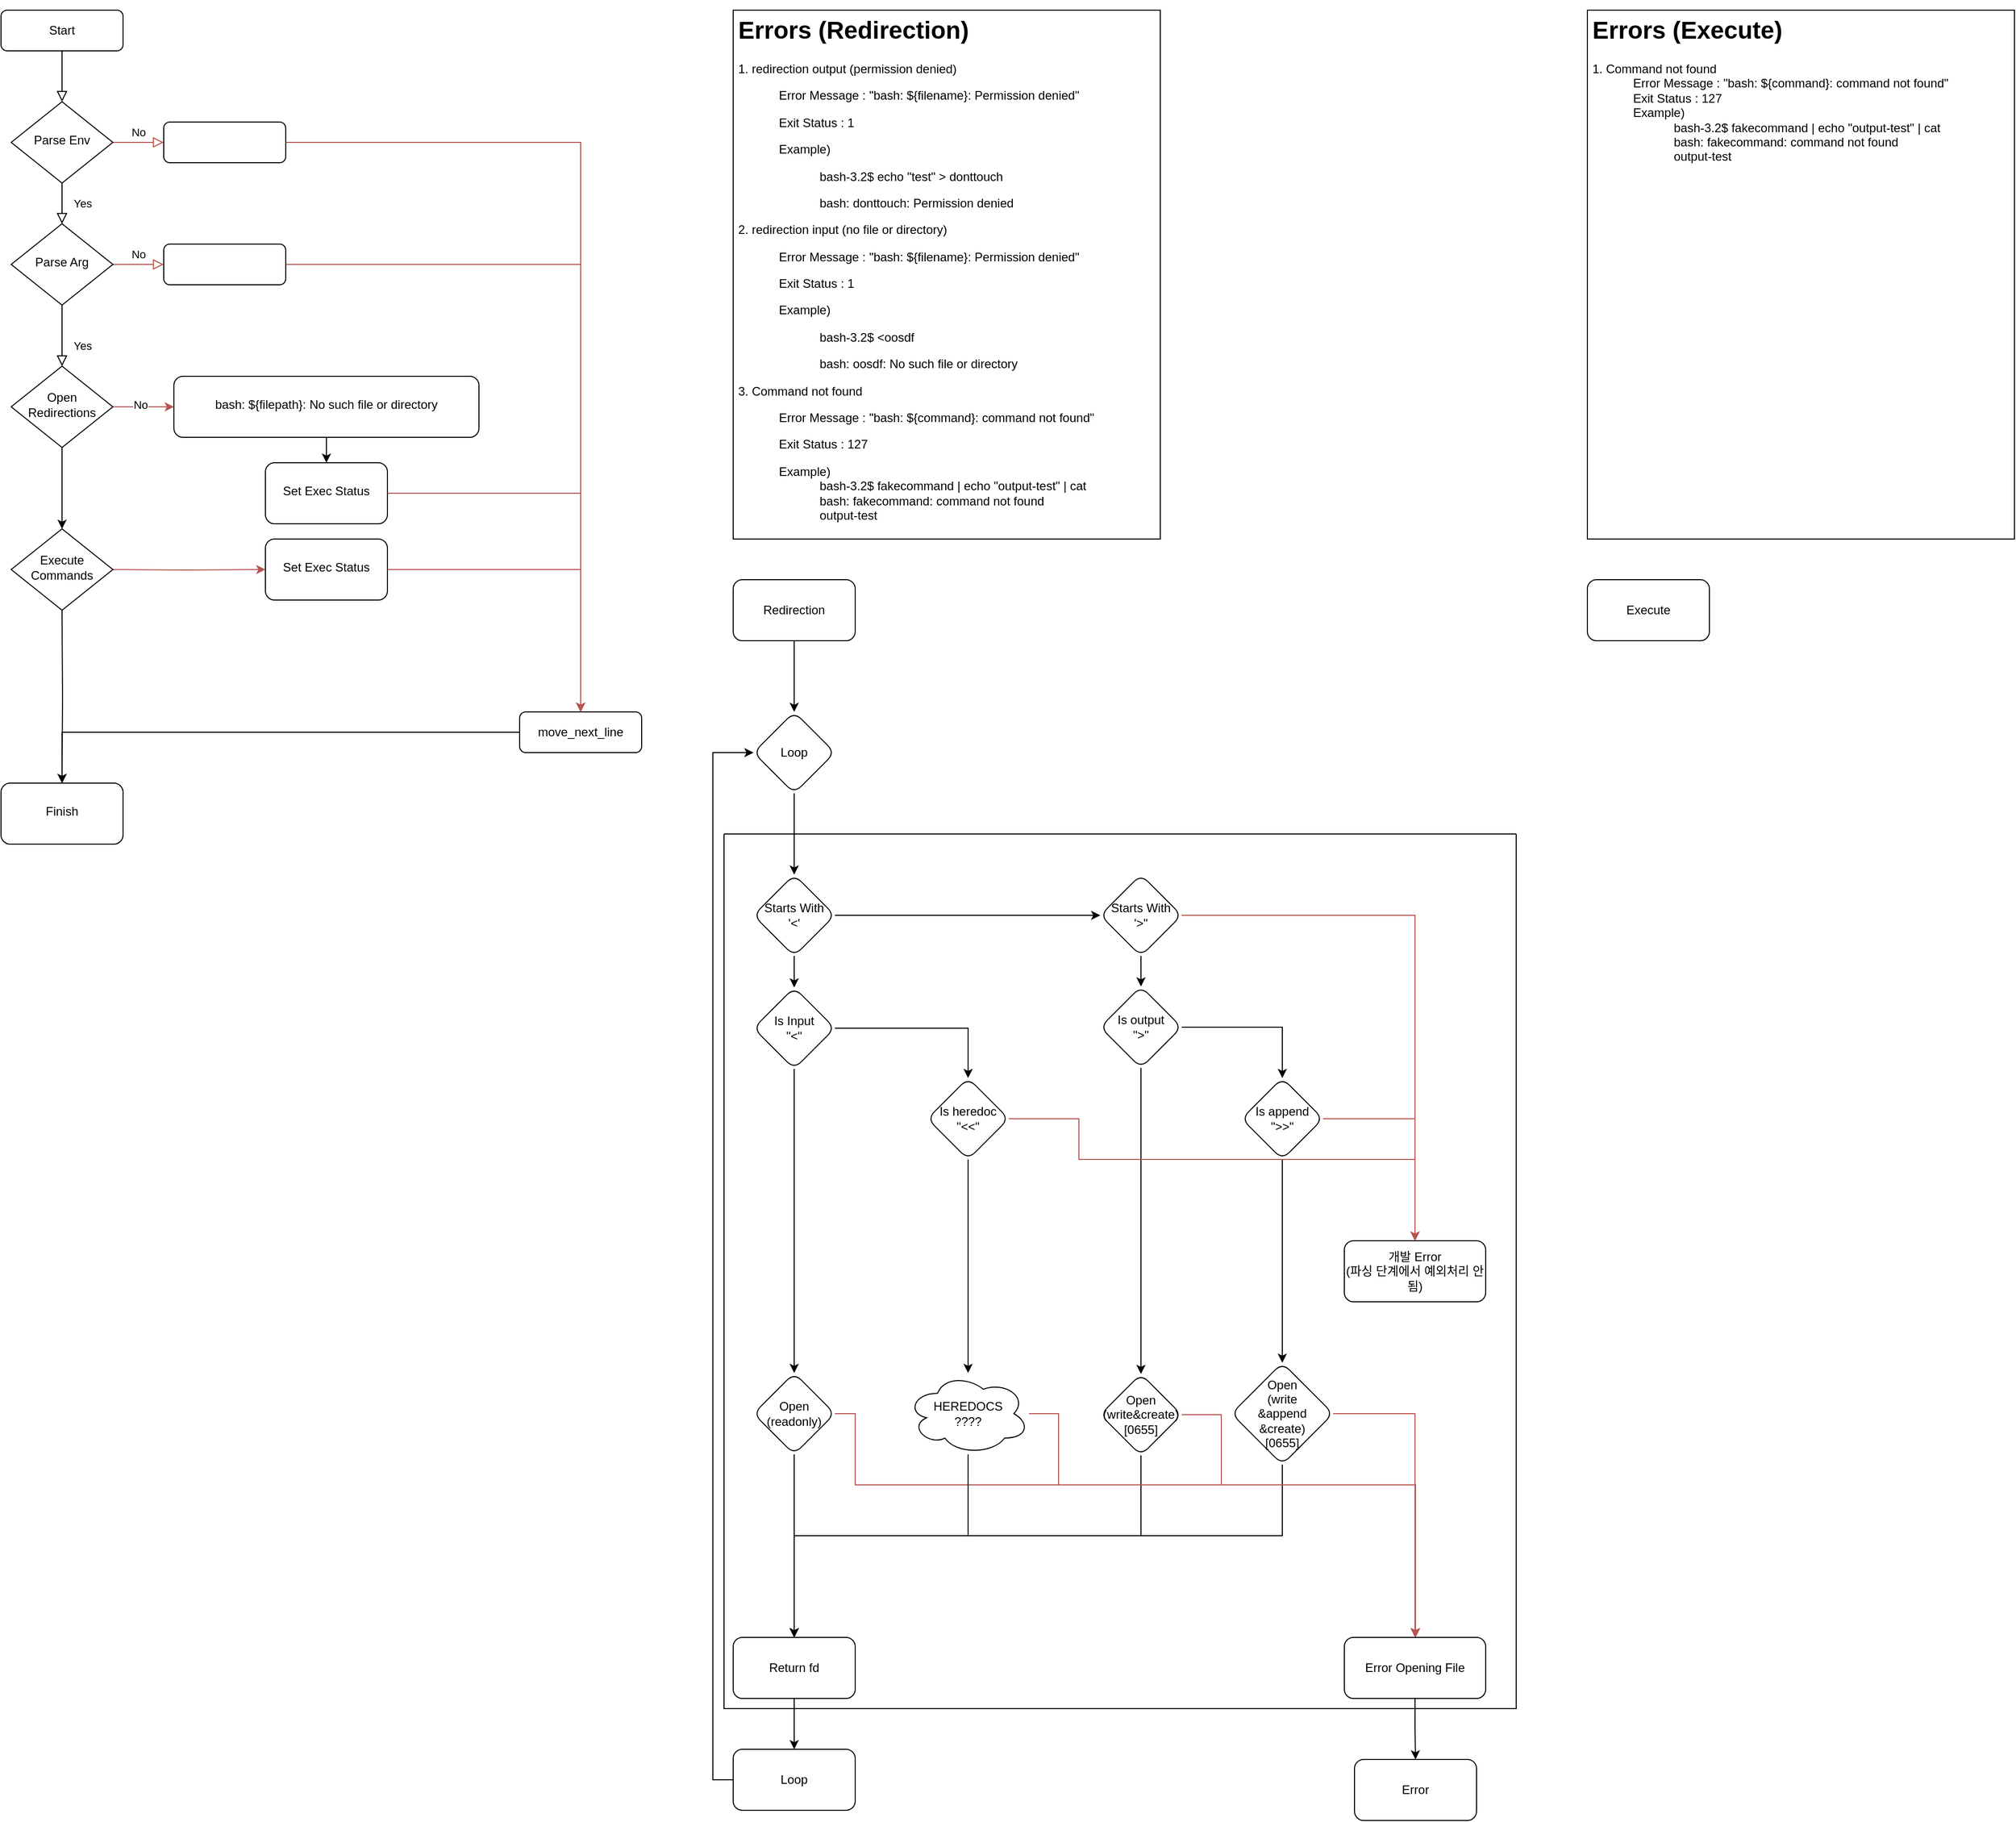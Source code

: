 <mxfile version="21.6.5" type="github">
  <diagram id="C5RBs43oDa-KdzZeNtuy" name="Page-1">
    <mxGraphModel dx="1719" dy="1188" grid="1" gridSize="10" guides="1" tooltips="1" connect="1" arrows="1" fold="1" page="1" pageScale="1" pageWidth="827" pageHeight="1169" math="0" shadow="0">
      <root>
        <mxCell id="WIyWlLk6GJQsqaUBKTNV-0" />
        <mxCell id="WIyWlLk6GJQsqaUBKTNV-1" parent="WIyWlLk6GJQsqaUBKTNV-0" />
        <mxCell id="WIyWlLk6GJQsqaUBKTNV-2" value="" style="rounded=0;html=1;jettySize=auto;orthogonalLoop=1;fontSize=11;endArrow=block;endFill=0;endSize=8;strokeWidth=1;shadow=0;labelBackgroundColor=none;edgeStyle=orthogonalEdgeStyle;" parent="WIyWlLk6GJQsqaUBKTNV-1" source="WIyWlLk6GJQsqaUBKTNV-3" target="WIyWlLk6GJQsqaUBKTNV-6" edge="1">
          <mxGeometry relative="1" as="geometry" />
        </mxCell>
        <mxCell id="WIyWlLk6GJQsqaUBKTNV-3" value="Start" style="rounded=1;whiteSpace=wrap;html=1;fontSize=12;glass=0;strokeWidth=1;shadow=0;" parent="WIyWlLk6GJQsqaUBKTNV-1" vertex="1">
          <mxGeometry x="160" y="80" width="120" height="40" as="geometry" />
        </mxCell>
        <mxCell id="WIyWlLk6GJQsqaUBKTNV-4" value="Yes" style="rounded=0;html=1;jettySize=auto;orthogonalLoop=1;fontSize=11;endArrow=block;endFill=0;endSize=8;strokeWidth=1;shadow=0;labelBackgroundColor=none;edgeStyle=orthogonalEdgeStyle;" parent="WIyWlLk6GJQsqaUBKTNV-1" source="WIyWlLk6GJQsqaUBKTNV-6" target="WIyWlLk6GJQsqaUBKTNV-10" edge="1">
          <mxGeometry y="20" relative="1" as="geometry">
            <mxPoint as="offset" />
          </mxGeometry>
        </mxCell>
        <mxCell id="WIyWlLk6GJQsqaUBKTNV-5" value="No" style="edgeStyle=orthogonalEdgeStyle;rounded=0;html=1;jettySize=auto;orthogonalLoop=1;fontSize=11;endArrow=block;endFill=0;endSize=8;strokeWidth=1;shadow=0;labelBackgroundColor=none;fillColor=#f8cecc;strokeColor=#b85450;" parent="WIyWlLk6GJQsqaUBKTNV-1" source="WIyWlLk6GJQsqaUBKTNV-6" target="WIyWlLk6GJQsqaUBKTNV-7" edge="1">
          <mxGeometry y="10" relative="1" as="geometry">
            <mxPoint as="offset" />
          </mxGeometry>
        </mxCell>
        <mxCell id="WIyWlLk6GJQsqaUBKTNV-6" value="Parse Env" style="rhombus;whiteSpace=wrap;html=1;shadow=0;fontFamily=Helvetica;fontSize=12;align=center;strokeWidth=1;spacing=6;spacingTop=-4;" parent="WIyWlLk6GJQsqaUBKTNV-1" vertex="1">
          <mxGeometry x="170" y="170" width="100" height="80" as="geometry" />
        </mxCell>
        <mxCell id="xBd6NsXR3ONYyBGVKeEP-34" style="edgeStyle=orthogonalEdgeStyle;rounded=0;orthogonalLoop=1;jettySize=auto;html=1;fontFamily=Helvetica;fontSize=12;fontColor=default;fillColor=#f8cecc;strokeColor=#b85450;" edge="1" parent="WIyWlLk6GJQsqaUBKTNV-1" source="WIyWlLk6GJQsqaUBKTNV-7" target="xBd6NsXR3ONYyBGVKeEP-28">
          <mxGeometry relative="1" as="geometry" />
        </mxCell>
        <mxCell id="WIyWlLk6GJQsqaUBKTNV-7" value="" style="rounded=1;whiteSpace=wrap;html=1;fontSize=12;glass=0;strokeWidth=1;shadow=0;" parent="WIyWlLk6GJQsqaUBKTNV-1" vertex="1">
          <mxGeometry x="320" y="190" width="120" height="40" as="geometry" />
        </mxCell>
        <mxCell id="WIyWlLk6GJQsqaUBKTNV-8" value="Yes" style="rounded=0;html=1;jettySize=auto;orthogonalLoop=1;fontSize=11;endArrow=block;endFill=0;endSize=8;strokeWidth=1;shadow=0;labelBackgroundColor=none;edgeStyle=orthogonalEdgeStyle;" parent="WIyWlLk6GJQsqaUBKTNV-1" source="WIyWlLk6GJQsqaUBKTNV-10" edge="1">
          <mxGeometry x="0.333" y="20" relative="1" as="geometry">
            <mxPoint as="offset" />
            <mxPoint x="220" y="430" as="targetPoint" />
          </mxGeometry>
        </mxCell>
        <mxCell id="WIyWlLk6GJQsqaUBKTNV-9" value="No" style="edgeStyle=orthogonalEdgeStyle;rounded=0;html=1;jettySize=auto;orthogonalLoop=1;fontSize=11;endArrow=block;endFill=0;endSize=8;strokeWidth=1;shadow=0;labelBackgroundColor=none;fillColor=#f8cecc;strokeColor=#b85450;" parent="WIyWlLk6GJQsqaUBKTNV-1" source="WIyWlLk6GJQsqaUBKTNV-10" target="WIyWlLk6GJQsqaUBKTNV-12" edge="1">
          <mxGeometry y="10" relative="1" as="geometry">
            <mxPoint as="offset" />
          </mxGeometry>
        </mxCell>
        <mxCell id="WIyWlLk6GJQsqaUBKTNV-10" value="Parse Arg" style="rhombus;whiteSpace=wrap;html=1;shadow=0;fontFamily=Helvetica;fontSize=12;align=center;strokeWidth=1;spacing=6;spacingTop=-4;" parent="WIyWlLk6GJQsqaUBKTNV-1" vertex="1">
          <mxGeometry x="170" y="290" width="100" height="80" as="geometry" />
        </mxCell>
        <mxCell id="xBd6NsXR3ONYyBGVKeEP-35" style="edgeStyle=orthogonalEdgeStyle;rounded=0;orthogonalLoop=1;jettySize=auto;html=1;fontFamily=Helvetica;fontSize=12;fontColor=default;fillColor=#f8cecc;strokeColor=#b85450;" edge="1" parent="WIyWlLk6GJQsqaUBKTNV-1" source="WIyWlLk6GJQsqaUBKTNV-12" target="xBd6NsXR3ONYyBGVKeEP-28">
          <mxGeometry relative="1" as="geometry" />
        </mxCell>
        <mxCell id="WIyWlLk6GJQsqaUBKTNV-12" value="" style="rounded=1;whiteSpace=wrap;html=1;fontSize=12;glass=0;strokeWidth=1;shadow=0;" parent="WIyWlLk6GJQsqaUBKTNV-1" vertex="1">
          <mxGeometry x="320" y="310" width="120" height="40" as="geometry" />
        </mxCell>
        <mxCell id="xBd6NsXR3ONYyBGVKeEP-9" value="" style="edgeStyle=orthogonalEdgeStyle;rounded=0;orthogonalLoop=1;jettySize=auto;html=1;fillColor=#f8cecc;strokeColor=#b85450;" edge="1" parent="WIyWlLk6GJQsqaUBKTNV-1" source="xBd6NsXR3ONYyBGVKeEP-0" target="xBd6NsXR3ONYyBGVKeEP-8">
          <mxGeometry relative="1" as="geometry" />
        </mxCell>
        <mxCell id="xBd6NsXR3ONYyBGVKeEP-10" value="No" style="edgeLabel;html=1;align=center;verticalAlign=middle;resizable=0;points=[];" vertex="1" connectable="0" parent="xBd6NsXR3ONYyBGVKeEP-9">
          <mxGeometry x="-0.121" y="2" relative="1" as="geometry">
            <mxPoint as="offset" />
          </mxGeometry>
        </mxCell>
        <mxCell id="xBd6NsXR3ONYyBGVKeEP-17" value="" style="edgeStyle=orthogonalEdgeStyle;rounded=0;orthogonalLoop=1;jettySize=auto;html=1;fontFamily=Helvetica;fontSize=12;fontColor=default;" edge="1" parent="WIyWlLk6GJQsqaUBKTNV-1" source="xBd6NsXR3ONYyBGVKeEP-0" target="xBd6NsXR3ONYyBGVKeEP-16">
          <mxGeometry relative="1" as="geometry" />
        </mxCell>
        <mxCell id="xBd6NsXR3ONYyBGVKeEP-0" value="Open Redirections" style="rhombus;whiteSpace=wrap;html=1;shadow=0;fontFamily=Helvetica;fontSize=12;align=center;strokeWidth=1;spacing=6;spacingTop=-4;" vertex="1" parent="WIyWlLk6GJQsqaUBKTNV-1">
          <mxGeometry x="170" y="430" width="100" height="80" as="geometry" />
        </mxCell>
        <mxCell id="xBd6NsXR3ONYyBGVKeEP-6" value="" style="edgeStyle=orthogonalEdgeStyle;rounded=0;orthogonalLoop=1;jettySize=auto;html=1;" edge="1" parent="WIyWlLk6GJQsqaUBKTNV-1" target="xBd6NsXR3ONYyBGVKeEP-5">
          <mxGeometry relative="1" as="geometry">
            <mxPoint x="220" y="670.0" as="sourcePoint" />
          </mxGeometry>
        </mxCell>
        <mxCell id="xBd6NsXR3ONYyBGVKeEP-12" value="" style="edgeStyle=orthogonalEdgeStyle;rounded=0;orthogonalLoop=1;jettySize=auto;html=1;fillColor=#f8cecc;strokeColor=#b85450;" edge="1" parent="WIyWlLk6GJQsqaUBKTNV-1" target="xBd6NsXR3ONYyBGVKeEP-11">
          <mxGeometry relative="1" as="geometry">
            <mxPoint x="260" y="630" as="sourcePoint" />
          </mxGeometry>
        </mxCell>
        <mxCell id="xBd6NsXR3ONYyBGVKeEP-5" value="Finish" style="rounded=1;whiteSpace=wrap;html=1;shadow=0;strokeWidth=1;spacing=6;spacingTop=-4;" vertex="1" parent="WIyWlLk6GJQsqaUBKTNV-1">
          <mxGeometry x="160" y="840" width="120" height="60" as="geometry" />
        </mxCell>
        <mxCell id="xBd6NsXR3ONYyBGVKeEP-26" value="" style="edgeStyle=orthogonalEdgeStyle;rounded=0;orthogonalLoop=1;jettySize=auto;html=1;fontFamily=Helvetica;fontSize=12;fontColor=default;" edge="1" parent="WIyWlLk6GJQsqaUBKTNV-1" source="xBd6NsXR3ONYyBGVKeEP-8" target="xBd6NsXR3ONYyBGVKeEP-25">
          <mxGeometry relative="1" as="geometry" />
        </mxCell>
        <mxCell id="xBd6NsXR3ONYyBGVKeEP-8" value="bash: ${filepath}: No such file or directory" style="rounded=1;whiteSpace=wrap;html=1;shadow=0;strokeWidth=1;spacing=6;spacingTop=-4;glass=0;" vertex="1" parent="WIyWlLk6GJQsqaUBKTNV-1">
          <mxGeometry x="330" y="440" width="300" height="60" as="geometry" />
        </mxCell>
        <mxCell id="xBd6NsXR3ONYyBGVKeEP-36" style="edgeStyle=orthogonalEdgeStyle;rounded=0;orthogonalLoop=1;jettySize=auto;html=1;fontFamily=Helvetica;fontSize=12;fontColor=default;fillColor=#f8cecc;strokeColor=#b85450;" edge="1" parent="WIyWlLk6GJQsqaUBKTNV-1" source="xBd6NsXR3ONYyBGVKeEP-11" target="xBd6NsXR3ONYyBGVKeEP-28">
          <mxGeometry relative="1" as="geometry" />
        </mxCell>
        <mxCell id="xBd6NsXR3ONYyBGVKeEP-11" value="Set Exec Status" style="rounded=1;whiteSpace=wrap;html=1;shadow=0;strokeWidth=1;spacing=6;spacingTop=-4;" vertex="1" parent="WIyWlLk6GJQsqaUBKTNV-1">
          <mxGeometry x="420" y="600" width="120" height="60" as="geometry" />
        </mxCell>
        <mxCell id="xBd6NsXR3ONYyBGVKeEP-16" value="Execute Commands" style="rhombus;whiteSpace=wrap;html=1;shadow=0;strokeWidth=1;spacing=6;spacingTop=-4;" vertex="1" parent="WIyWlLk6GJQsqaUBKTNV-1">
          <mxGeometry x="170" y="590" width="100" height="80" as="geometry" />
        </mxCell>
        <mxCell id="xBd6NsXR3ONYyBGVKeEP-37" style="edgeStyle=orthogonalEdgeStyle;rounded=0;orthogonalLoop=1;jettySize=auto;html=1;fontFamily=Helvetica;fontSize=12;fontColor=default;fillColor=#f8cecc;strokeColor=#b85450;" edge="1" parent="WIyWlLk6GJQsqaUBKTNV-1" source="xBd6NsXR3ONYyBGVKeEP-25" target="xBd6NsXR3ONYyBGVKeEP-28">
          <mxGeometry relative="1" as="geometry" />
        </mxCell>
        <mxCell id="xBd6NsXR3ONYyBGVKeEP-25" value="Set Exec Status" style="rounded=1;whiteSpace=wrap;html=1;shadow=0;strokeWidth=1;spacing=6;spacingTop=-4;glass=0;" vertex="1" parent="WIyWlLk6GJQsqaUBKTNV-1">
          <mxGeometry x="420" y="525" width="120" height="60" as="geometry" />
        </mxCell>
        <mxCell id="xBd6NsXR3ONYyBGVKeEP-38" style="edgeStyle=orthogonalEdgeStyle;rounded=0;orthogonalLoop=1;jettySize=auto;html=1;fontFamily=Helvetica;fontSize=12;fontColor=default;" edge="1" parent="WIyWlLk6GJQsqaUBKTNV-1" source="xBd6NsXR3ONYyBGVKeEP-28" target="xBd6NsXR3ONYyBGVKeEP-5">
          <mxGeometry relative="1" as="geometry" />
        </mxCell>
        <mxCell id="xBd6NsXR3ONYyBGVKeEP-28" value="move_next_line" style="rounded=1;whiteSpace=wrap;html=1;fontSize=12;glass=0;strokeWidth=1;shadow=0;" vertex="1" parent="WIyWlLk6GJQsqaUBKTNV-1">
          <mxGeometry x="670" y="770" width="120" height="40" as="geometry" />
        </mxCell>
        <mxCell id="xBd6NsXR3ONYyBGVKeEP-41" value="&lt;h1&gt;Errors (Redirection)&lt;/h1&gt;&lt;p&gt;1. redirection output (permission denied)&lt;/p&gt;&lt;blockquote style=&quot;margin: 0 0 0 40px; border: none; padding: 0px;&quot;&gt;&lt;p&gt;Error Message : &quot;bash: ${filename}: Permission denied&quot;&lt;/p&gt;&lt;p&gt;Exit Status : 1&lt;/p&gt;&lt;p&gt;Example)&lt;/p&gt;&lt;/blockquote&gt;&lt;blockquote style=&quot;margin: 0 0 0 40px; border: none; padding: 0px;&quot;&gt;&lt;blockquote style=&quot;margin: 0 0 0 40px; border: none; padding: 0px;&quot;&gt;&lt;p&gt;bash-3.2$ echo &quot;test&quot; &amp;gt; donttouch&lt;/p&gt;&lt;p&gt;&lt;span style=&quot;background-color: initial;&quot;&gt;bash: donttouch: Permission denied&lt;/span&gt;&lt;/p&gt;&lt;/blockquote&gt;&lt;/blockquote&gt;&lt;p&gt;2. redirection input (no file or directory)&lt;/p&gt;&lt;blockquote style=&quot;margin: 0 0 0 40px; border: none; padding: 0px;&quot;&gt;&lt;p&gt;&lt;span style=&quot;background-color: initial;&quot;&gt;Error Message : &quot;bash: ${filename}: Permission denied&quot;&lt;/span&gt;&lt;/p&gt;&lt;p&gt;Exit Status : 1&lt;/p&gt;&lt;p&gt;Example)&lt;/p&gt;&lt;/blockquote&gt;&lt;blockquote style=&quot;margin: 0 0 0 40px; border: none; padding: 0px;&quot;&gt;&lt;blockquote style=&quot;margin: 0 0 0 40px; border: none; padding: 0px;&quot;&gt;&lt;p&gt;bash-3.2$ &amp;lt;oosdf&lt;/p&gt;&lt;p&gt;&lt;span style=&quot;background-color: initial;&quot;&gt;bash: oosdf: No such file or directory&lt;/span&gt;&lt;/p&gt;&lt;/blockquote&gt;&lt;/blockquote&gt;&lt;p&gt;3. Command not found&lt;/p&gt;&lt;blockquote style=&quot;margin: 0 0 0 40px; border: none; padding: 0px;&quot;&gt;&lt;p style=&quot;border-color: var(--border-color);&quot;&gt;Error Message : &quot;bash: ${command}: command not found&quot;&lt;/p&gt;&lt;p style=&quot;border-color: var(--border-color);&quot;&gt;&lt;span style=&quot;background-color: initial;&quot;&gt;Exit Status : 127&lt;/span&gt;&lt;/p&gt;&lt;span style=&quot;background-color: initial;&quot;&gt;Example)&lt;br&gt;&lt;/span&gt;&lt;/blockquote&gt;&lt;blockquote style=&quot;margin: 0 0 0 40px; border: none; padding: 0px;&quot;&gt;&lt;blockquote style=&quot;margin: 0 0 0 40px; border: none; padding: 0px;&quot;&gt;&lt;span style=&quot;background-color: initial;&quot;&gt;bash-3.2$ fakecommand | echo &quot;output-test&quot; | cat&lt;/span&gt;&lt;/blockquote&gt;&lt;blockquote style=&quot;margin: 0 0 0 40px; border: none; padding: 0px;&quot;&gt;&lt;span style=&quot;background-color: initial;&quot;&gt;bash: fakecommand: command not found&lt;/span&gt;&lt;/blockquote&gt;&lt;blockquote style=&quot;margin: 0 0 0 40px; border: none; padding: 0px;&quot;&gt;&lt;span style=&quot;background-color: initial;&quot;&gt;output-test&lt;/span&gt;&lt;/blockquote&gt;&lt;/blockquote&gt;" style="text;html=1;strokeColor=default;fillColor=none;spacing=5;spacingTop=-20;whiteSpace=wrap;overflow=hidden;rounded=0;fontSize=12;fontFamily=Helvetica;fontColor=default;" vertex="1" parent="WIyWlLk6GJQsqaUBKTNV-1">
          <mxGeometry x="880" y="80" width="420" height="520" as="geometry" />
        </mxCell>
        <mxCell id="xBd6NsXR3ONYyBGVKeEP-43" value="&lt;h1&gt;Errors (Execute)&lt;/h1&gt;&lt;p&gt;&lt;/p&gt;&lt;span style=&quot;background-color: initial;&quot;&gt;1. Command not found&lt;br&gt;&lt;/span&gt;&lt;blockquote style=&quot;margin: 0 0 0 40px; border: none; padding: 0px;&quot;&gt;&lt;span style=&quot;background-color: initial;&quot;&gt;Error Message : &quot;bash: ${command}: command not found&quot;&lt;br&gt;&lt;/span&gt;&lt;span style=&quot;background-color: initial;&quot;&gt;Exit Status : 127&lt;br&gt;&lt;/span&gt;&lt;span style=&quot;background-color: initial;&quot;&gt;Example)&lt;br&gt;&lt;/span&gt;&lt;/blockquote&gt;&lt;blockquote style=&quot;margin: 0 0 0 40px; border: none; padding: 0px;&quot;&gt;&lt;blockquote style=&quot;margin: 0 0 0 40px; border: none; padding: 0px;&quot;&gt;&lt;span style=&quot;background-color: initial;&quot;&gt;bash-3.2$ fakecommand | echo &quot;output-test&quot; | cat&lt;/span&gt;&lt;/blockquote&gt;&lt;blockquote style=&quot;margin: 0 0 0 40px; border: none; padding: 0px;&quot;&gt;&lt;span style=&quot;background-color: initial;&quot;&gt;bash: fakecommand: command not found&lt;/span&gt;&lt;/blockquote&gt;&lt;blockquote style=&quot;margin: 0 0 0 40px; border: none; padding: 0px;&quot;&gt;&lt;span style=&quot;background-color: initial;&quot;&gt;output-test&lt;/span&gt;&lt;/blockquote&gt;&lt;/blockquote&gt;&lt;p&gt;&lt;/p&gt;" style="text;html=1;strokeColor=default;fillColor=none;spacing=5;spacingTop=-20;whiteSpace=wrap;overflow=hidden;rounded=0;fontSize=12;fontFamily=Helvetica;fontColor=default;" vertex="1" parent="WIyWlLk6GJQsqaUBKTNV-1">
          <mxGeometry x="1720" y="80" width="420" height="520" as="geometry" />
        </mxCell>
        <mxCell id="xBd6NsXR3ONYyBGVKeEP-50" value="" style="edgeStyle=orthogonalEdgeStyle;rounded=0;orthogonalLoop=1;jettySize=auto;html=1;fontFamily=Helvetica;fontSize=12;fontColor=default;" edge="1" parent="WIyWlLk6GJQsqaUBKTNV-1" source="xBd6NsXR3ONYyBGVKeEP-44" target="xBd6NsXR3ONYyBGVKeEP-49">
          <mxGeometry relative="1" as="geometry" />
        </mxCell>
        <mxCell id="xBd6NsXR3ONYyBGVKeEP-44" value="Redirection" style="rounded=1;whiteSpace=wrap;html=1;shadow=0;glass=0;strokeColor=default;strokeWidth=1;fontFamily=Helvetica;fontSize=12;fontColor=default;fillColor=default;" vertex="1" parent="WIyWlLk6GJQsqaUBKTNV-1">
          <mxGeometry x="880" y="640" width="120" height="60" as="geometry" />
        </mxCell>
        <mxCell id="xBd6NsXR3ONYyBGVKeEP-45" value="Execute" style="rounded=1;whiteSpace=wrap;html=1;shadow=0;glass=0;strokeColor=default;strokeWidth=1;fontFamily=Helvetica;fontSize=12;fontColor=default;fillColor=default;" vertex="1" parent="WIyWlLk6GJQsqaUBKTNV-1">
          <mxGeometry x="1720" y="640" width="120" height="60" as="geometry" />
        </mxCell>
        <mxCell id="xBd6NsXR3ONYyBGVKeEP-56" value="" style="edgeStyle=orthogonalEdgeStyle;rounded=0;orthogonalLoop=1;jettySize=auto;html=1;fontFamily=Helvetica;fontSize=12;fontColor=default;" edge="1" parent="WIyWlLk6GJQsqaUBKTNV-1" source="xBd6NsXR3ONYyBGVKeEP-49" target="xBd6NsXR3ONYyBGVKeEP-55">
          <mxGeometry relative="1" as="geometry" />
        </mxCell>
        <mxCell id="xBd6NsXR3ONYyBGVKeEP-49" value="Loop" style="rhombus;whiteSpace=wrap;html=1;rounded=1;shadow=0;glass=0;strokeWidth=1;" vertex="1" parent="WIyWlLk6GJQsqaUBKTNV-1">
          <mxGeometry x="900" y="770" width="80" height="80" as="geometry" />
        </mxCell>
        <mxCell id="xBd6NsXR3ONYyBGVKeEP-58" value="" style="edgeStyle=orthogonalEdgeStyle;rounded=0;orthogonalLoop=1;jettySize=auto;html=1;fontFamily=Helvetica;fontSize=12;fontColor=default;" edge="1" parent="WIyWlLk6GJQsqaUBKTNV-1" source="xBd6NsXR3ONYyBGVKeEP-55" target="xBd6NsXR3ONYyBGVKeEP-57">
          <mxGeometry relative="1" as="geometry" />
        </mxCell>
        <mxCell id="xBd6NsXR3ONYyBGVKeEP-60" value="" style="edgeStyle=orthogonalEdgeStyle;rounded=0;orthogonalLoop=1;jettySize=auto;html=1;fontFamily=Helvetica;fontSize=12;fontColor=default;" edge="1" parent="WIyWlLk6GJQsqaUBKTNV-1" source="xBd6NsXR3ONYyBGVKeEP-55" target="xBd6NsXR3ONYyBGVKeEP-59">
          <mxGeometry relative="1" as="geometry" />
        </mxCell>
        <mxCell id="xBd6NsXR3ONYyBGVKeEP-55" value="Starts With&lt;br&gt;&#39;&amp;lt;&#39;" style="rhombus;whiteSpace=wrap;html=1;rounded=1;shadow=0;glass=0;strokeWidth=1;" vertex="1" parent="WIyWlLk6GJQsqaUBKTNV-1">
          <mxGeometry x="900" y="930" width="80" height="80" as="geometry" />
        </mxCell>
        <mxCell id="xBd6NsXR3ONYyBGVKeEP-64" value="" style="edgeStyle=orthogonalEdgeStyle;rounded=0;orthogonalLoop=1;jettySize=auto;html=1;fontFamily=Helvetica;fontSize=12;fontColor=default;fillColor=#f8cecc;strokeColor=#b85450;" edge="1" parent="WIyWlLk6GJQsqaUBKTNV-1" source="xBd6NsXR3ONYyBGVKeEP-57" target="xBd6NsXR3ONYyBGVKeEP-63">
          <mxGeometry relative="1" as="geometry" />
        </mxCell>
        <mxCell id="xBd6NsXR3ONYyBGVKeEP-70" style="edgeStyle=orthogonalEdgeStyle;rounded=0;orthogonalLoop=1;jettySize=auto;html=1;fontFamily=Helvetica;fontSize=12;fontColor=default;" edge="1" parent="WIyWlLk6GJQsqaUBKTNV-1" source="xBd6NsXR3ONYyBGVKeEP-57" target="xBd6NsXR3ONYyBGVKeEP-68">
          <mxGeometry relative="1" as="geometry" />
        </mxCell>
        <mxCell id="xBd6NsXR3ONYyBGVKeEP-57" value="Starts With&lt;br&gt;&#39;&amp;gt;&quot;" style="rhombus;whiteSpace=wrap;html=1;rounded=1;shadow=0;glass=0;strokeWidth=1;" vertex="1" parent="WIyWlLk6GJQsqaUBKTNV-1">
          <mxGeometry x="1241" y="930" width="80" height="80" as="geometry" />
        </mxCell>
        <mxCell id="xBd6NsXR3ONYyBGVKeEP-73" style="edgeStyle=orthogonalEdgeStyle;rounded=0;orthogonalLoop=1;jettySize=auto;html=1;entryX=0.5;entryY=0;entryDx=0;entryDy=0;fontFamily=Helvetica;fontSize=12;fontColor=default;" edge="1" parent="WIyWlLk6GJQsqaUBKTNV-1" source="xBd6NsXR3ONYyBGVKeEP-59" target="xBd6NsXR3ONYyBGVKeEP-65">
          <mxGeometry relative="1" as="geometry" />
        </mxCell>
        <mxCell id="xBd6NsXR3ONYyBGVKeEP-82" value="" style="edgeStyle=orthogonalEdgeStyle;rounded=0;orthogonalLoop=1;jettySize=auto;html=1;fontFamily=Helvetica;fontSize=12;fontColor=default;" edge="1" parent="WIyWlLk6GJQsqaUBKTNV-1" source="xBd6NsXR3ONYyBGVKeEP-59" target="xBd6NsXR3ONYyBGVKeEP-81">
          <mxGeometry relative="1" as="geometry" />
        </mxCell>
        <mxCell id="xBd6NsXR3ONYyBGVKeEP-59" value="Is Input&lt;br&gt;&quot;&amp;lt;&quot;" style="rhombus;whiteSpace=wrap;html=1;rounded=1;shadow=0;glass=0;strokeWidth=1;" vertex="1" parent="WIyWlLk6GJQsqaUBKTNV-1">
          <mxGeometry x="900" y="1041" width="80" height="80" as="geometry" />
        </mxCell>
        <mxCell id="xBd6NsXR3ONYyBGVKeEP-63" value="개발 Error&lt;br&gt;(파싱 단계에서 예외처리 안됨)" style="whiteSpace=wrap;html=1;rounded=1;shadow=0;glass=0;strokeWidth=1;" vertex="1" parent="WIyWlLk6GJQsqaUBKTNV-1">
          <mxGeometry x="1481" y="1290" width="139" height="60" as="geometry" />
        </mxCell>
        <mxCell id="xBd6NsXR3ONYyBGVKeEP-89" value="" style="edgeStyle=orthogonalEdgeStyle;rounded=0;orthogonalLoop=1;jettySize=auto;html=1;fontFamily=Helvetica;fontSize=12;fontColor=default;" edge="1" parent="WIyWlLk6GJQsqaUBKTNV-1" source="xBd6NsXR3ONYyBGVKeEP-65" target="xBd6NsXR3ONYyBGVKeEP-88">
          <mxGeometry relative="1" as="geometry" />
        </mxCell>
        <mxCell id="xBd6NsXR3ONYyBGVKeEP-65" value="Is heredoc&lt;br&gt;&quot;&amp;lt;&amp;lt;&quot;" style="rhombus;whiteSpace=wrap;html=1;rounded=1;shadow=0;glass=0;strokeWidth=1;" vertex="1" parent="WIyWlLk6GJQsqaUBKTNV-1">
          <mxGeometry x="1071" y="1130" width="80" height="80" as="geometry" />
        </mxCell>
        <mxCell id="xBd6NsXR3ONYyBGVKeEP-74" style="edgeStyle=orthogonalEdgeStyle;rounded=0;orthogonalLoop=1;jettySize=auto;html=1;entryX=0.5;entryY=0;entryDx=0;entryDy=0;fontFamily=Helvetica;fontSize=12;fontColor=default;" edge="1" parent="WIyWlLk6GJQsqaUBKTNV-1" source="xBd6NsXR3ONYyBGVKeEP-68" target="xBd6NsXR3ONYyBGVKeEP-69">
          <mxGeometry relative="1" as="geometry" />
        </mxCell>
        <mxCell id="xBd6NsXR3ONYyBGVKeEP-86" style="edgeStyle=orthogonalEdgeStyle;rounded=0;orthogonalLoop=1;jettySize=auto;html=1;fontFamily=Helvetica;fontSize=12;fontColor=default;" edge="1" parent="WIyWlLk6GJQsqaUBKTNV-1" source="xBd6NsXR3ONYyBGVKeEP-68" target="xBd6NsXR3ONYyBGVKeEP-83">
          <mxGeometry relative="1" as="geometry" />
        </mxCell>
        <mxCell id="xBd6NsXR3ONYyBGVKeEP-68" value="Is output&lt;br&gt;&quot;&amp;gt;&quot;" style="rhombus;whiteSpace=wrap;html=1;rounded=1;shadow=0;glass=0;strokeWidth=1;" vertex="1" parent="WIyWlLk6GJQsqaUBKTNV-1">
          <mxGeometry x="1241" y="1040" width="80" height="80" as="geometry" />
        </mxCell>
        <mxCell id="xBd6NsXR3ONYyBGVKeEP-78" style="edgeStyle=orthogonalEdgeStyle;rounded=0;orthogonalLoop=1;jettySize=auto;html=1;fontFamily=Helvetica;fontSize=12;fontColor=default;exitX=1;exitY=0.5;exitDx=0;exitDy=0;fillColor=#f8cecc;strokeColor=#b85450;" edge="1" parent="WIyWlLk6GJQsqaUBKTNV-1" source="xBd6NsXR3ONYyBGVKeEP-69" target="xBd6NsXR3ONYyBGVKeEP-63">
          <mxGeometry relative="1" as="geometry" />
        </mxCell>
        <mxCell id="xBd6NsXR3ONYyBGVKeEP-85" style="edgeStyle=orthogonalEdgeStyle;rounded=0;orthogonalLoop=1;jettySize=auto;html=1;fontFamily=Helvetica;fontSize=12;fontColor=default;" edge="1" parent="WIyWlLk6GJQsqaUBKTNV-1" source="xBd6NsXR3ONYyBGVKeEP-69" target="xBd6NsXR3ONYyBGVKeEP-84">
          <mxGeometry relative="1" as="geometry" />
        </mxCell>
        <mxCell id="xBd6NsXR3ONYyBGVKeEP-69" value="Is append&lt;br&gt;&quot;&amp;gt;&amp;gt;&quot;" style="rhombus;whiteSpace=wrap;html=1;rounded=1;shadow=0;glass=0;strokeWidth=1;" vertex="1" parent="WIyWlLk6GJQsqaUBKTNV-1">
          <mxGeometry x="1380" y="1130" width="80" height="80" as="geometry" />
        </mxCell>
        <mxCell id="xBd6NsXR3ONYyBGVKeEP-91" value="" style="edgeStyle=orthogonalEdgeStyle;rounded=0;orthogonalLoop=1;jettySize=auto;html=1;fontFamily=Helvetica;fontSize=12;fontColor=default;" edge="1" parent="WIyWlLk6GJQsqaUBKTNV-1" source="xBd6NsXR3ONYyBGVKeEP-81" target="xBd6NsXR3ONYyBGVKeEP-90">
          <mxGeometry relative="1" as="geometry" />
        </mxCell>
        <mxCell id="xBd6NsXR3ONYyBGVKeEP-109" style="edgeStyle=orthogonalEdgeStyle;rounded=0;orthogonalLoop=1;jettySize=auto;html=1;fontFamily=Helvetica;fontSize=12;fontColor=default;fillColor=#f8cecc;strokeColor=#b85450;" edge="1" parent="WIyWlLk6GJQsqaUBKTNV-1" source="xBd6NsXR3ONYyBGVKeEP-81" target="xBd6NsXR3ONYyBGVKeEP-100">
          <mxGeometry relative="1" as="geometry">
            <Array as="points">
              <mxPoint x="1000" y="1460" />
              <mxPoint x="1000" y="1530" />
              <mxPoint x="1551" y="1530" />
            </Array>
          </mxGeometry>
        </mxCell>
        <mxCell id="xBd6NsXR3ONYyBGVKeEP-81" value="Open&lt;br&gt;(readonly)" style="rhombus;whiteSpace=wrap;html=1;rounded=1;shadow=0;glass=0;strokeWidth=1;" vertex="1" parent="WIyWlLk6GJQsqaUBKTNV-1">
          <mxGeometry x="900" y="1420" width="80" height="80" as="geometry" />
        </mxCell>
        <mxCell id="xBd6NsXR3ONYyBGVKeEP-92" style="edgeStyle=orthogonalEdgeStyle;rounded=0;orthogonalLoop=1;jettySize=auto;html=1;fontFamily=Helvetica;fontSize=12;fontColor=default;" edge="1" parent="WIyWlLk6GJQsqaUBKTNV-1" source="xBd6NsXR3ONYyBGVKeEP-83" target="xBd6NsXR3ONYyBGVKeEP-90">
          <mxGeometry relative="1" as="geometry">
            <Array as="points">
              <mxPoint x="1281" y="1580" />
              <mxPoint x="940" y="1580" />
            </Array>
          </mxGeometry>
        </mxCell>
        <mxCell id="xBd6NsXR3ONYyBGVKeEP-108" style="edgeStyle=orthogonalEdgeStyle;rounded=0;orthogonalLoop=1;jettySize=auto;html=1;fontFamily=Helvetica;fontSize=12;fontColor=default;fillColor=#f8cecc;strokeColor=#b85450;" edge="1" parent="WIyWlLk6GJQsqaUBKTNV-1" source="xBd6NsXR3ONYyBGVKeEP-83" target="xBd6NsXR3ONYyBGVKeEP-100">
          <mxGeometry relative="1" as="geometry">
            <Array as="points">
              <mxPoint x="1360" y="1461" />
              <mxPoint x="1360" y="1530" />
              <mxPoint x="1551" y="1530" />
            </Array>
          </mxGeometry>
        </mxCell>
        <mxCell id="xBd6NsXR3ONYyBGVKeEP-83" value="Open&lt;br&gt;(write&amp;amp;create)&lt;br&gt;[0655]" style="rhombus;whiteSpace=wrap;html=1;rounded=1;shadow=0;glass=0;strokeWidth=1;" vertex="1" parent="WIyWlLk6GJQsqaUBKTNV-1">
          <mxGeometry x="1241" y="1421" width="80" height="80" as="geometry" />
        </mxCell>
        <mxCell id="xBd6NsXR3ONYyBGVKeEP-93" style="edgeStyle=orthogonalEdgeStyle;rounded=0;orthogonalLoop=1;jettySize=auto;html=1;fontFamily=Helvetica;fontSize=12;fontColor=default;" edge="1" parent="WIyWlLk6GJQsqaUBKTNV-1" source="xBd6NsXR3ONYyBGVKeEP-84" target="xBd6NsXR3ONYyBGVKeEP-90">
          <mxGeometry relative="1" as="geometry">
            <Array as="points">
              <mxPoint x="1420" y="1580" />
              <mxPoint x="940" y="1580" />
            </Array>
          </mxGeometry>
        </mxCell>
        <mxCell id="xBd6NsXR3ONYyBGVKeEP-103" style="edgeStyle=orthogonalEdgeStyle;rounded=0;orthogonalLoop=1;jettySize=auto;html=1;fontFamily=Helvetica;fontSize=12;fontColor=default;fillColor=#f8cecc;strokeColor=#b85450;" edge="1" parent="WIyWlLk6GJQsqaUBKTNV-1" source="xBd6NsXR3ONYyBGVKeEP-84" target="xBd6NsXR3ONYyBGVKeEP-100">
          <mxGeometry relative="1" as="geometry" />
        </mxCell>
        <mxCell id="xBd6NsXR3ONYyBGVKeEP-84" value="Open&lt;br&gt;(write&lt;br&gt;&amp;amp;append&lt;br&gt;&amp;amp;create)&lt;br&gt;[0655]" style="rhombus;whiteSpace=wrap;html=1;rounded=1;shadow=0;glass=0;strokeWidth=1;" vertex="1" parent="WIyWlLk6GJQsqaUBKTNV-1">
          <mxGeometry x="1370" y="1410" width="100" height="100" as="geometry" />
        </mxCell>
        <mxCell id="xBd6NsXR3ONYyBGVKeEP-94" style="edgeStyle=orthogonalEdgeStyle;rounded=0;orthogonalLoop=1;jettySize=auto;html=1;fontFamily=Helvetica;fontSize=12;fontColor=default;" edge="1" parent="WIyWlLk6GJQsqaUBKTNV-1" source="xBd6NsXR3ONYyBGVKeEP-88" target="xBd6NsXR3ONYyBGVKeEP-90">
          <mxGeometry relative="1" as="geometry">
            <Array as="points">
              <mxPoint x="1111" y="1580" />
              <mxPoint x="940" y="1580" />
            </Array>
          </mxGeometry>
        </mxCell>
        <mxCell id="xBd6NsXR3ONYyBGVKeEP-107" style="edgeStyle=orthogonalEdgeStyle;rounded=0;orthogonalLoop=1;jettySize=auto;html=1;fontFamily=Helvetica;fontSize=12;fontColor=default;fillColor=#f8cecc;strokeColor=#b85450;" edge="1" parent="WIyWlLk6GJQsqaUBKTNV-1" source="xBd6NsXR3ONYyBGVKeEP-88" target="xBd6NsXR3ONYyBGVKeEP-100">
          <mxGeometry relative="1" as="geometry">
            <Array as="points">
              <mxPoint x="1200" y="1460" />
              <mxPoint x="1200" y="1530" />
              <mxPoint x="1551" y="1530" />
            </Array>
          </mxGeometry>
        </mxCell>
        <mxCell id="xBd6NsXR3ONYyBGVKeEP-88" value="HEREDOCS&lt;br&gt;????" style="ellipse;shape=cloud;whiteSpace=wrap;html=1;rounded=1;shadow=0;glass=0;strokeWidth=1;" vertex="1" parent="WIyWlLk6GJQsqaUBKTNV-1">
          <mxGeometry x="1051" y="1420" width="120" height="80" as="geometry" />
        </mxCell>
        <mxCell id="xBd6NsXR3ONYyBGVKeEP-113" style="edgeStyle=orthogonalEdgeStyle;rounded=0;orthogonalLoop=1;jettySize=auto;html=1;fontFamily=Helvetica;fontSize=12;fontColor=default;" edge="1" parent="WIyWlLk6GJQsqaUBKTNV-1" source="xBd6NsXR3ONYyBGVKeEP-100" target="xBd6NsXR3ONYyBGVKeEP-112">
          <mxGeometry relative="1" as="geometry" />
        </mxCell>
        <mxCell id="xBd6NsXR3ONYyBGVKeEP-100" value="Error Opening File" style="rounded=1;whiteSpace=wrap;html=1;shadow=0;glass=0;strokeColor=default;strokeWidth=1;fontFamily=Helvetica;fontSize=12;fontColor=default;fillColor=default;" vertex="1" parent="WIyWlLk6GJQsqaUBKTNV-1">
          <mxGeometry x="1481" y="1680" width="139" height="60" as="geometry" />
        </mxCell>
        <mxCell id="xBd6NsXR3ONYyBGVKeEP-105" value="" style="swimlane;startSize=0;rounded=1;shadow=0;glass=0;strokeColor=default;strokeWidth=1;fontFamily=Helvetica;fontSize=12;fontColor=default;fillColor=default;html=1;" vertex="1" parent="WIyWlLk6GJQsqaUBKTNV-1">
          <mxGeometry x="871" y="890" width="779" height="860" as="geometry" />
        </mxCell>
        <mxCell id="xBd6NsXR3ONYyBGVKeEP-90" value="Return fd" style="whiteSpace=wrap;html=1;rounded=1;shadow=0;glass=0;strokeWidth=1;" vertex="1" parent="xBd6NsXR3ONYyBGVKeEP-105">
          <mxGeometry x="9" y="790" width="120" height="60" as="geometry" />
        </mxCell>
        <mxCell id="xBd6NsXR3ONYyBGVKeEP-116" style="edgeStyle=orthogonalEdgeStyle;rounded=0;orthogonalLoop=1;jettySize=auto;html=1;entryX=0;entryY=0.5;entryDx=0;entryDy=0;fontFamily=Helvetica;fontSize=12;fontColor=default;" edge="1" parent="WIyWlLk6GJQsqaUBKTNV-1" source="xBd6NsXR3ONYyBGVKeEP-110" target="xBd6NsXR3ONYyBGVKeEP-49">
          <mxGeometry relative="1" as="geometry">
            <Array as="points">
              <mxPoint x="860" y="1820" />
              <mxPoint x="860" y="810" />
            </Array>
          </mxGeometry>
        </mxCell>
        <mxCell id="xBd6NsXR3ONYyBGVKeEP-110" value="Loop" style="rounded=1;whiteSpace=wrap;html=1;shadow=0;glass=0;strokeColor=default;strokeWidth=1;fontFamily=Helvetica;fontSize=12;fontColor=default;fillColor=default;" vertex="1" parent="WIyWlLk6GJQsqaUBKTNV-1">
          <mxGeometry x="880" y="1790" width="120" height="60" as="geometry" />
        </mxCell>
        <mxCell id="xBd6NsXR3ONYyBGVKeEP-111" style="edgeStyle=orthogonalEdgeStyle;rounded=0;orthogonalLoop=1;jettySize=auto;html=1;fontFamily=Helvetica;fontSize=12;fontColor=default;" edge="1" parent="WIyWlLk6GJQsqaUBKTNV-1" source="xBd6NsXR3ONYyBGVKeEP-90" target="xBd6NsXR3ONYyBGVKeEP-110">
          <mxGeometry relative="1" as="geometry" />
        </mxCell>
        <mxCell id="xBd6NsXR3ONYyBGVKeEP-112" value="Error" style="rounded=1;whiteSpace=wrap;html=1;shadow=0;glass=0;strokeColor=default;strokeWidth=1;fontFamily=Helvetica;fontSize=12;fontColor=default;fillColor=default;" vertex="1" parent="WIyWlLk6GJQsqaUBKTNV-1">
          <mxGeometry x="1491" y="1800" width="120" height="60" as="geometry" />
        </mxCell>
        <mxCell id="xBd6NsXR3ONYyBGVKeEP-79" style="edgeStyle=orthogonalEdgeStyle;rounded=0;orthogonalLoop=1;jettySize=auto;html=1;fontFamily=Helvetica;fontSize=12;fontColor=default;fillColor=#f8cecc;strokeColor=#b85450;entryX=0.5;entryY=0;entryDx=0;entryDy=0;exitX=1;exitY=0.5;exitDx=0;exitDy=0;" edge="1" parent="WIyWlLk6GJQsqaUBKTNV-1" source="xBd6NsXR3ONYyBGVKeEP-65" target="xBd6NsXR3ONYyBGVKeEP-63">
          <mxGeometry relative="1" as="geometry">
            <mxPoint x="1171" y="1140" as="sourcePoint" />
            <mxPoint x="1586" y="1260" as="targetPoint" />
            <Array as="points">
              <mxPoint x="1220" y="1170" />
              <mxPoint x="1220" y="1210" />
              <mxPoint x="1551" y="1210" />
            </Array>
          </mxGeometry>
        </mxCell>
      </root>
    </mxGraphModel>
  </diagram>
</mxfile>
